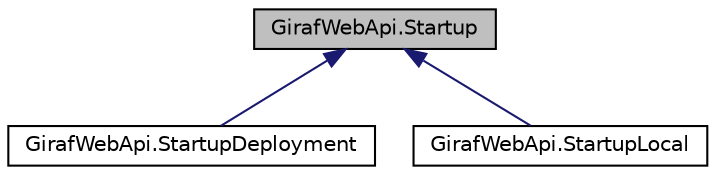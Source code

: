 digraph "GirafWebApi.Startup"
{
  edge [fontname="Helvetica",fontsize="10",labelfontname="Helvetica",labelfontsize="10"];
  node [fontname="Helvetica",fontsize="10",shape=record];
  Node1 [label="GirafWebApi.Startup",height=0.2,width=0.4,color="black", fillcolor="grey75", style="filled", fontcolor="black"];
  Node1 -> Node2 [dir="back",color="midnightblue",fontsize="10",style="solid",fontname="Helvetica"];
  Node2 [label="GirafWebApi.StartupDeployment",height=0.2,width=0.4,color="black", fillcolor="white", style="filled",URL="$classGirafWebApi_1_1StartupDeployment.html"];
  Node1 -> Node3 [dir="back",color="midnightblue",fontsize="10",style="solid",fontname="Helvetica"];
  Node3 [label="GirafWebApi.StartupLocal",height=0.2,width=0.4,color="black", fillcolor="white", style="filled",URL="$classGirafWebApi_1_1StartupLocal.html"];
}
